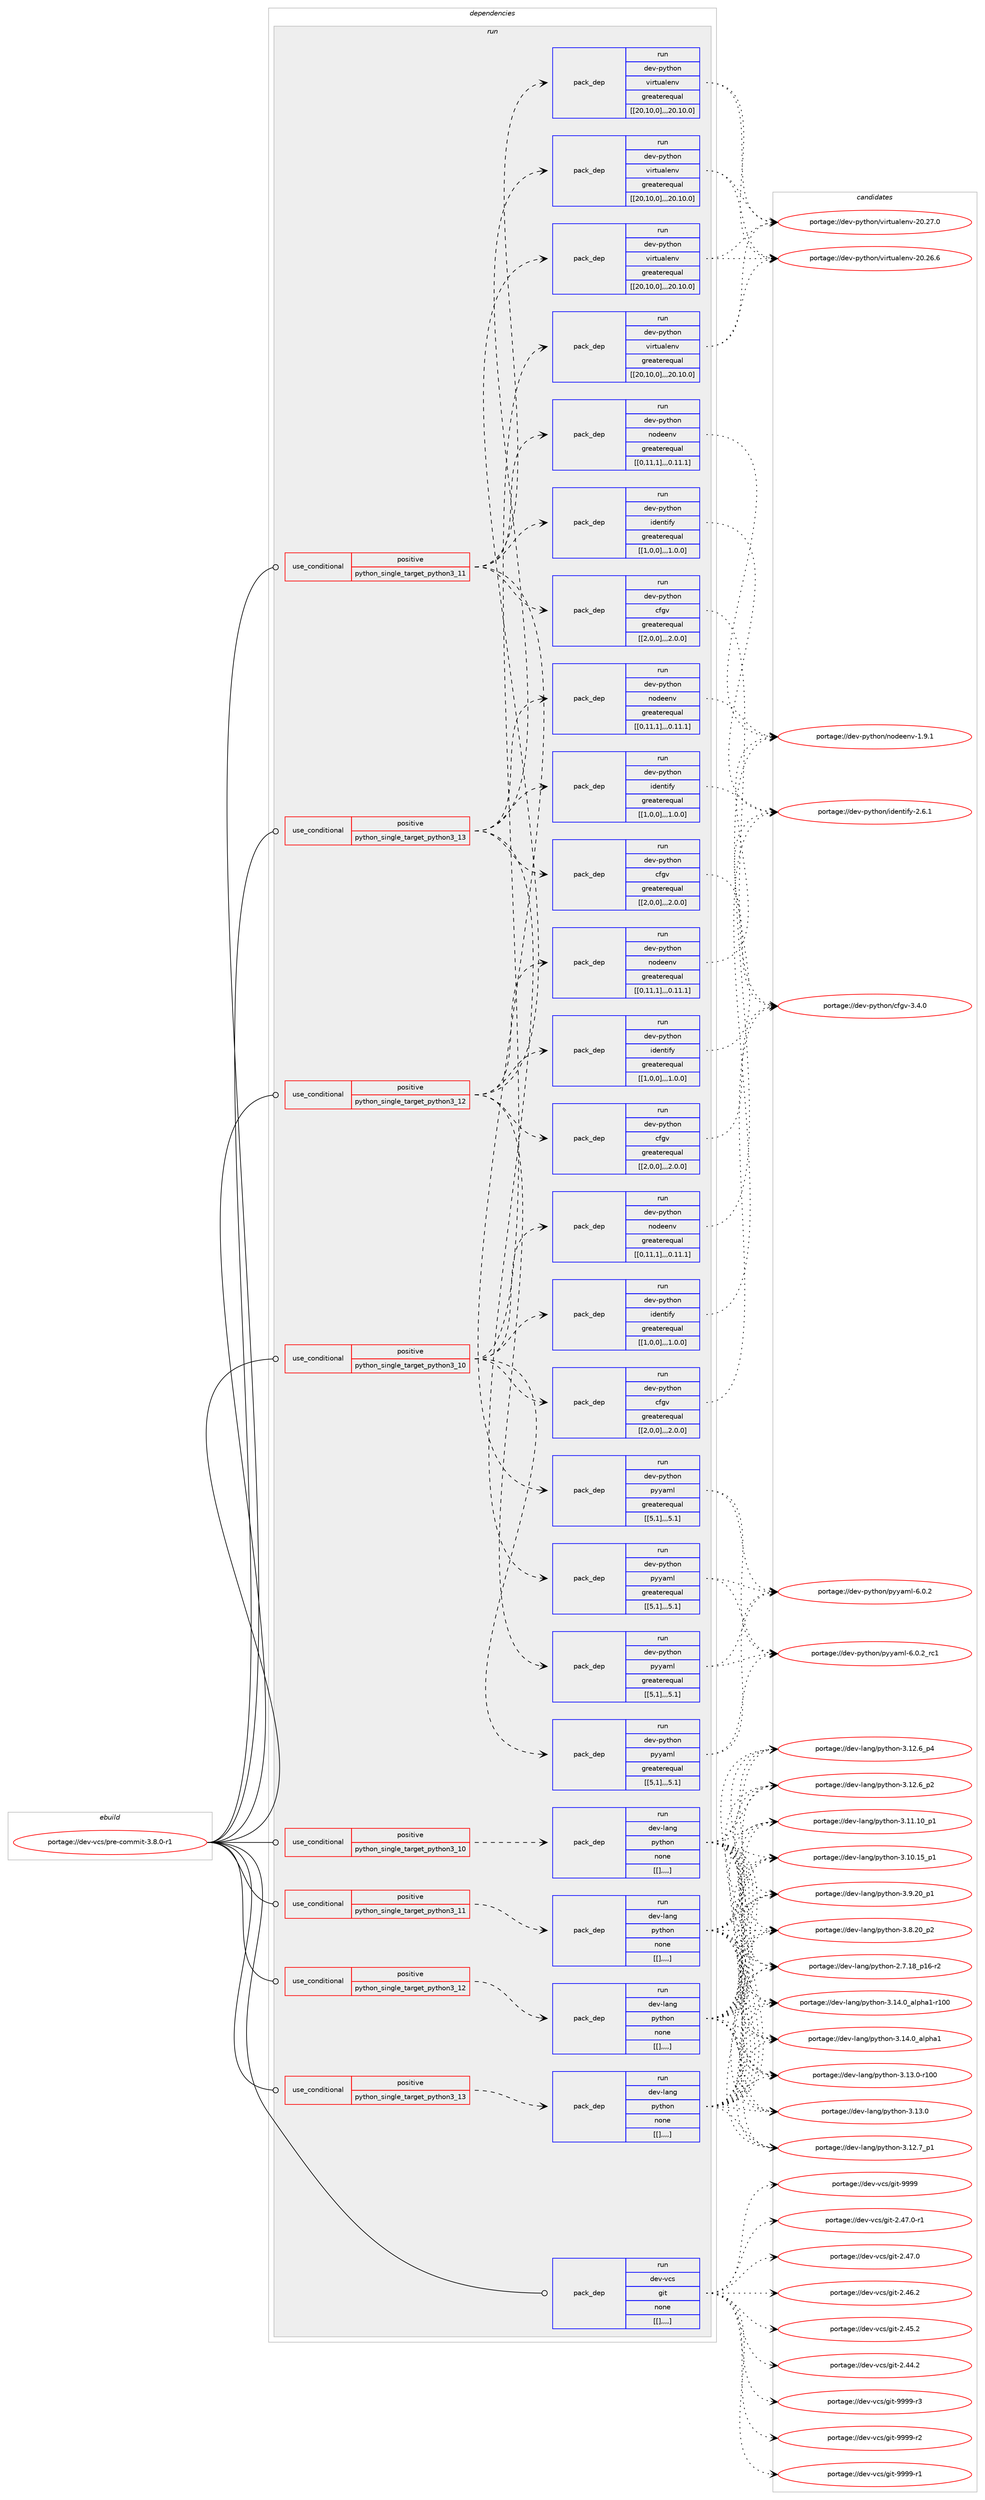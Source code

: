 digraph prolog {

# *************
# Graph options
# *************

newrank=true;
concentrate=true;
compound=true;
graph [rankdir=LR,fontname=Helvetica,fontsize=10,ranksep=1.5];#, ranksep=2.5, nodesep=0.2];
edge  [arrowhead=vee];
node  [fontname=Helvetica,fontsize=10];

# **********
# The ebuild
# **********

subgraph cluster_leftcol {
color=gray;
label=<<i>ebuild</i>>;
id [label="portage://dev-vcs/pre-commit-3.8.0-r1", color=red, width=4, href="../dev-vcs/pre-commit-3.8.0-r1.svg"];
}

# ****************
# The dependencies
# ****************

subgraph cluster_midcol {
color=gray;
label=<<i>dependencies</i>>;
subgraph cluster_compile {
fillcolor="#eeeeee";
style=filled;
label=<<i>compile</i>>;
}
subgraph cluster_compileandrun {
fillcolor="#eeeeee";
style=filled;
label=<<i>compile and run</i>>;
}
subgraph cluster_run {
fillcolor="#eeeeee";
style=filled;
label=<<i>run</i>>;
subgraph cond67182 {
dependency234071 [label=<<TABLE BORDER="0" CELLBORDER="1" CELLSPACING="0" CELLPADDING="4"><TR><TD ROWSPAN="3" CELLPADDING="10">use_conditional</TD></TR><TR><TD>positive</TD></TR><TR><TD>python_single_target_python3_10</TD></TR></TABLE>>, shape=none, color=red];
subgraph pack165379 {
dependency234127 [label=<<TABLE BORDER="0" CELLBORDER="1" CELLSPACING="0" CELLPADDING="4" WIDTH="220"><TR><TD ROWSPAN="6" CELLPADDING="30">pack_dep</TD></TR><TR><TD WIDTH="110">run</TD></TR><TR><TD>dev-lang</TD></TR><TR><TD>python</TD></TR><TR><TD>none</TD></TR><TR><TD>[[],,,,]</TD></TR></TABLE>>, shape=none, color=blue];
}
dependency234071:e -> dependency234127:w [weight=20,style="dashed",arrowhead="vee"];
}
id:e -> dependency234071:w [weight=20,style="solid",arrowhead="odot"];
subgraph cond67213 {
dependency234187 [label=<<TABLE BORDER="0" CELLBORDER="1" CELLSPACING="0" CELLPADDING="4"><TR><TD ROWSPAN="3" CELLPADDING="10">use_conditional</TD></TR><TR><TD>positive</TD></TR><TR><TD>python_single_target_python3_10</TD></TR></TABLE>>, shape=none, color=red];
subgraph pack165435 {
dependency234237 [label=<<TABLE BORDER="0" CELLBORDER="1" CELLSPACING="0" CELLPADDING="4" WIDTH="220"><TR><TD ROWSPAN="6" CELLPADDING="30">pack_dep</TD></TR><TR><TD WIDTH="110">run</TD></TR><TR><TD>dev-python</TD></TR><TR><TD>cfgv</TD></TR><TR><TD>greaterequal</TD></TR><TR><TD>[[2,0,0],,,2.0.0]</TD></TR></TABLE>>, shape=none, color=blue];
}
dependency234187:e -> dependency234237:w [weight=20,style="dashed",arrowhead="vee"];
subgraph pack165461 {
dependency234299 [label=<<TABLE BORDER="0" CELLBORDER="1" CELLSPACING="0" CELLPADDING="4" WIDTH="220"><TR><TD ROWSPAN="6" CELLPADDING="30">pack_dep</TD></TR><TR><TD WIDTH="110">run</TD></TR><TR><TD>dev-python</TD></TR><TR><TD>identify</TD></TR><TR><TD>greaterequal</TD></TR><TR><TD>[[1,0,0],,,1.0.0]</TD></TR></TABLE>>, shape=none, color=blue];
}
dependency234187:e -> dependency234299:w [weight=20,style="dashed",arrowhead="vee"];
subgraph pack165500 {
dependency234323 [label=<<TABLE BORDER="0" CELLBORDER="1" CELLSPACING="0" CELLPADDING="4" WIDTH="220"><TR><TD ROWSPAN="6" CELLPADDING="30">pack_dep</TD></TR><TR><TD WIDTH="110">run</TD></TR><TR><TD>dev-python</TD></TR><TR><TD>nodeenv</TD></TR><TR><TD>greaterequal</TD></TR><TR><TD>[[0,11,1],,,0.11.1]</TD></TR></TABLE>>, shape=none, color=blue];
}
dependency234187:e -> dependency234323:w [weight=20,style="dashed",arrowhead="vee"];
subgraph pack165534 {
dependency234340 [label=<<TABLE BORDER="0" CELLBORDER="1" CELLSPACING="0" CELLPADDING="4" WIDTH="220"><TR><TD ROWSPAN="6" CELLPADDING="30">pack_dep</TD></TR><TR><TD WIDTH="110">run</TD></TR><TR><TD>dev-python</TD></TR><TR><TD>pyyaml</TD></TR><TR><TD>greaterequal</TD></TR><TR><TD>[[5,1],,,5.1]</TD></TR></TABLE>>, shape=none, color=blue];
}
dependency234187:e -> dependency234340:w [weight=20,style="dashed",arrowhead="vee"];
subgraph pack165548 {
dependency234401 [label=<<TABLE BORDER="0" CELLBORDER="1" CELLSPACING="0" CELLPADDING="4" WIDTH="220"><TR><TD ROWSPAN="6" CELLPADDING="30">pack_dep</TD></TR><TR><TD WIDTH="110">run</TD></TR><TR><TD>dev-python</TD></TR><TR><TD>virtualenv</TD></TR><TR><TD>greaterequal</TD></TR><TR><TD>[[20,10,0],,,20.10.0]</TD></TR></TABLE>>, shape=none, color=blue];
}
dependency234187:e -> dependency234401:w [weight=20,style="dashed",arrowhead="vee"];
}
id:e -> dependency234187:w [weight=20,style="solid",arrowhead="odot"];
subgraph cond67275 {
dependency234424 [label=<<TABLE BORDER="0" CELLBORDER="1" CELLSPACING="0" CELLPADDING="4"><TR><TD ROWSPAN="3" CELLPADDING="10">use_conditional</TD></TR><TR><TD>positive</TD></TR><TR><TD>python_single_target_python3_11</TD></TR></TABLE>>, shape=none, color=red];
subgraph pack165597 {
dependency234477 [label=<<TABLE BORDER="0" CELLBORDER="1" CELLSPACING="0" CELLPADDING="4" WIDTH="220"><TR><TD ROWSPAN="6" CELLPADDING="30">pack_dep</TD></TR><TR><TD WIDTH="110">run</TD></TR><TR><TD>dev-lang</TD></TR><TR><TD>python</TD></TR><TR><TD>none</TD></TR><TR><TD>[[],,,,]</TD></TR></TABLE>>, shape=none, color=blue];
}
dependency234424:e -> dependency234477:w [weight=20,style="dashed",arrowhead="vee"];
}
id:e -> dependency234424:w [weight=20,style="solid",arrowhead="odot"];
subgraph cond67305 {
dependency234534 [label=<<TABLE BORDER="0" CELLBORDER="1" CELLSPACING="0" CELLPADDING="4"><TR><TD ROWSPAN="3" CELLPADDING="10">use_conditional</TD></TR><TR><TD>positive</TD></TR><TR><TD>python_single_target_python3_11</TD></TR></TABLE>>, shape=none, color=red];
subgraph pack165701 {
dependency234586 [label=<<TABLE BORDER="0" CELLBORDER="1" CELLSPACING="0" CELLPADDING="4" WIDTH="220"><TR><TD ROWSPAN="6" CELLPADDING="30">pack_dep</TD></TR><TR><TD WIDTH="110">run</TD></TR><TR><TD>dev-python</TD></TR><TR><TD>cfgv</TD></TR><TR><TD>greaterequal</TD></TR><TR><TD>[[2,0,0],,,2.0.0]</TD></TR></TABLE>>, shape=none, color=blue];
}
dependency234534:e -> dependency234586:w [weight=20,style="dashed",arrowhead="vee"];
subgraph pack165711 {
dependency234589 [label=<<TABLE BORDER="0" CELLBORDER="1" CELLSPACING="0" CELLPADDING="4" WIDTH="220"><TR><TD ROWSPAN="6" CELLPADDING="30">pack_dep</TD></TR><TR><TD WIDTH="110">run</TD></TR><TR><TD>dev-python</TD></TR><TR><TD>identify</TD></TR><TR><TD>greaterequal</TD></TR><TR><TD>[[1,0,0],,,1.0.0]</TD></TR></TABLE>>, shape=none, color=blue];
}
dependency234534:e -> dependency234589:w [weight=20,style="dashed",arrowhead="vee"];
subgraph pack165728 {
dependency234610 [label=<<TABLE BORDER="0" CELLBORDER="1" CELLSPACING="0" CELLPADDING="4" WIDTH="220"><TR><TD ROWSPAN="6" CELLPADDING="30">pack_dep</TD></TR><TR><TD WIDTH="110">run</TD></TR><TR><TD>dev-python</TD></TR><TR><TD>nodeenv</TD></TR><TR><TD>greaterequal</TD></TR><TR><TD>[[0,11,1],,,0.11.1]</TD></TR></TABLE>>, shape=none, color=blue];
}
dependency234534:e -> dependency234610:w [weight=20,style="dashed",arrowhead="vee"];
subgraph pack165731 {
dependency234639 [label=<<TABLE BORDER="0" CELLBORDER="1" CELLSPACING="0" CELLPADDING="4" WIDTH="220"><TR><TD ROWSPAN="6" CELLPADDING="30">pack_dep</TD></TR><TR><TD WIDTH="110">run</TD></TR><TR><TD>dev-python</TD></TR><TR><TD>pyyaml</TD></TR><TR><TD>greaterequal</TD></TR><TR><TD>[[5,1],,,5.1]</TD></TR></TABLE>>, shape=none, color=blue];
}
dependency234534:e -> dependency234639:w [weight=20,style="dashed",arrowhead="vee"];
subgraph pack165769 {
dependency234682 [label=<<TABLE BORDER="0" CELLBORDER="1" CELLSPACING="0" CELLPADDING="4" WIDTH="220"><TR><TD ROWSPAN="6" CELLPADDING="30">pack_dep</TD></TR><TR><TD WIDTH="110">run</TD></TR><TR><TD>dev-python</TD></TR><TR><TD>virtualenv</TD></TR><TR><TD>greaterequal</TD></TR><TR><TD>[[20,10,0],,,20.10.0]</TD></TR></TABLE>>, shape=none, color=blue];
}
dependency234534:e -> dependency234682:w [weight=20,style="dashed",arrowhead="vee"];
}
id:e -> dependency234534:w [weight=20,style="solid",arrowhead="odot"];
subgraph cond67342 {
dependency234685 [label=<<TABLE BORDER="0" CELLBORDER="1" CELLSPACING="0" CELLPADDING="4"><TR><TD ROWSPAN="3" CELLPADDING="10">use_conditional</TD></TR><TR><TD>positive</TD></TR><TR><TD>python_single_target_python3_12</TD></TR></TABLE>>, shape=none, color=red];
subgraph pack165791 {
dependency234719 [label=<<TABLE BORDER="0" CELLBORDER="1" CELLSPACING="0" CELLPADDING="4" WIDTH="220"><TR><TD ROWSPAN="6" CELLPADDING="30">pack_dep</TD></TR><TR><TD WIDTH="110">run</TD></TR><TR><TD>dev-lang</TD></TR><TR><TD>python</TD></TR><TR><TD>none</TD></TR><TR><TD>[[],,,,]</TD></TR></TABLE>>, shape=none, color=blue];
}
dependency234685:e -> dependency234719:w [weight=20,style="dashed",arrowhead="vee"];
}
id:e -> dependency234685:w [weight=20,style="solid",arrowhead="odot"];
subgraph cond67354 {
dependency234750 [label=<<TABLE BORDER="0" CELLBORDER="1" CELLSPACING="0" CELLPADDING="4"><TR><TD ROWSPAN="3" CELLPADDING="10">use_conditional</TD></TR><TR><TD>positive</TD></TR><TR><TD>python_single_target_python3_12</TD></TR></TABLE>>, shape=none, color=red];
subgraph pack165837 {
dependency234752 [label=<<TABLE BORDER="0" CELLBORDER="1" CELLSPACING="0" CELLPADDING="4" WIDTH="220"><TR><TD ROWSPAN="6" CELLPADDING="30">pack_dep</TD></TR><TR><TD WIDTH="110">run</TD></TR><TR><TD>dev-python</TD></TR><TR><TD>cfgv</TD></TR><TR><TD>greaterequal</TD></TR><TR><TD>[[2,0,0],,,2.0.0]</TD></TR></TABLE>>, shape=none, color=blue];
}
dependency234750:e -> dependency234752:w [weight=20,style="dashed",arrowhead="vee"];
subgraph pack165840 {
dependency234771 [label=<<TABLE BORDER="0" CELLBORDER="1" CELLSPACING="0" CELLPADDING="4" WIDTH="220"><TR><TD ROWSPAN="6" CELLPADDING="30">pack_dep</TD></TR><TR><TD WIDTH="110">run</TD></TR><TR><TD>dev-python</TD></TR><TR><TD>identify</TD></TR><TR><TD>greaterequal</TD></TR><TR><TD>[[1,0,0],,,1.0.0]</TD></TR></TABLE>>, shape=none, color=blue];
}
dependency234750:e -> dependency234771:w [weight=20,style="dashed",arrowhead="vee"];
subgraph pack165857 {
dependency234792 [label=<<TABLE BORDER="0" CELLBORDER="1" CELLSPACING="0" CELLPADDING="4" WIDTH="220"><TR><TD ROWSPAN="6" CELLPADDING="30">pack_dep</TD></TR><TR><TD WIDTH="110">run</TD></TR><TR><TD>dev-python</TD></TR><TR><TD>nodeenv</TD></TR><TR><TD>greaterequal</TD></TR><TR><TD>[[0,11,1],,,0.11.1]</TD></TR></TABLE>>, shape=none, color=blue];
}
dependency234750:e -> dependency234792:w [weight=20,style="dashed",arrowhead="vee"];
subgraph pack165867 {
dependency234845 [label=<<TABLE BORDER="0" CELLBORDER="1" CELLSPACING="0" CELLPADDING="4" WIDTH="220"><TR><TD ROWSPAN="6" CELLPADDING="30">pack_dep</TD></TR><TR><TD WIDTH="110">run</TD></TR><TR><TD>dev-python</TD></TR><TR><TD>pyyaml</TD></TR><TR><TD>greaterequal</TD></TR><TR><TD>[[5,1],,,5.1]</TD></TR></TABLE>>, shape=none, color=blue];
}
dependency234750:e -> dependency234845:w [weight=20,style="dashed",arrowhead="vee"];
subgraph pack165918 {
dependency234850 [label=<<TABLE BORDER="0" CELLBORDER="1" CELLSPACING="0" CELLPADDING="4" WIDTH="220"><TR><TD ROWSPAN="6" CELLPADDING="30">pack_dep</TD></TR><TR><TD WIDTH="110">run</TD></TR><TR><TD>dev-python</TD></TR><TR><TD>virtualenv</TD></TR><TR><TD>greaterequal</TD></TR><TR><TD>[[20,10,0],,,20.10.0]</TD></TR></TABLE>>, shape=none, color=blue];
}
dependency234750:e -> dependency234850:w [weight=20,style="dashed",arrowhead="vee"];
}
id:e -> dependency234750:w [weight=20,style="solid",arrowhead="odot"];
subgraph cond67379 {
dependency234907 [label=<<TABLE BORDER="0" CELLBORDER="1" CELLSPACING="0" CELLPADDING="4"><TR><TD ROWSPAN="3" CELLPADDING="10">use_conditional</TD></TR><TR><TD>positive</TD></TR><TR><TD>python_single_target_python3_13</TD></TR></TABLE>>, shape=none, color=red];
subgraph pack165967 {
dependency234928 [label=<<TABLE BORDER="0" CELLBORDER="1" CELLSPACING="0" CELLPADDING="4" WIDTH="220"><TR><TD ROWSPAN="6" CELLPADDING="30">pack_dep</TD></TR><TR><TD WIDTH="110">run</TD></TR><TR><TD>dev-lang</TD></TR><TR><TD>python</TD></TR><TR><TD>none</TD></TR><TR><TD>[[],,,,]</TD></TR></TABLE>>, shape=none, color=blue];
}
dependency234907:e -> dependency234928:w [weight=20,style="dashed",arrowhead="vee"];
}
id:e -> dependency234907:w [weight=20,style="solid",arrowhead="odot"];
subgraph cond67402 {
dependency234976 [label=<<TABLE BORDER="0" CELLBORDER="1" CELLSPACING="0" CELLPADDING="4"><TR><TD ROWSPAN="3" CELLPADDING="10">use_conditional</TD></TR><TR><TD>positive</TD></TR><TR><TD>python_single_target_python3_13</TD></TR></TABLE>>, shape=none, color=red];
subgraph pack166035 {
dependency235000 [label=<<TABLE BORDER="0" CELLBORDER="1" CELLSPACING="0" CELLPADDING="4" WIDTH="220"><TR><TD ROWSPAN="6" CELLPADDING="30">pack_dep</TD></TR><TR><TD WIDTH="110">run</TD></TR><TR><TD>dev-python</TD></TR><TR><TD>cfgv</TD></TR><TR><TD>greaterequal</TD></TR><TR><TD>[[2,0,0],,,2.0.0]</TD></TR></TABLE>>, shape=none, color=blue];
}
dependency234976:e -> dependency235000:w [weight=20,style="dashed",arrowhead="vee"];
subgraph pack166046 {
dependency235071 [label=<<TABLE BORDER="0" CELLBORDER="1" CELLSPACING="0" CELLPADDING="4" WIDTH="220"><TR><TD ROWSPAN="6" CELLPADDING="30">pack_dep</TD></TR><TR><TD WIDTH="110">run</TD></TR><TR><TD>dev-python</TD></TR><TR><TD>identify</TD></TR><TR><TD>greaterequal</TD></TR><TR><TD>[[1,0,0],,,1.0.0]</TD></TR></TABLE>>, shape=none, color=blue];
}
dependency234976:e -> dependency235071:w [weight=20,style="dashed",arrowhead="vee"];
subgraph pack166108 {
dependency235080 [label=<<TABLE BORDER="0" CELLBORDER="1" CELLSPACING="0" CELLPADDING="4" WIDTH="220"><TR><TD ROWSPAN="6" CELLPADDING="30">pack_dep</TD></TR><TR><TD WIDTH="110">run</TD></TR><TR><TD>dev-python</TD></TR><TR><TD>nodeenv</TD></TR><TR><TD>greaterequal</TD></TR><TR><TD>[[0,11,1],,,0.11.1]</TD></TR></TABLE>>, shape=none, color=blue];
}
dependency234976:e -> dependency235080:w [weight=20,style="dashed",arrowhead="vee"];
subgraph pack166125 {
dependency235132 [label=<<TABLE BORDER="0" CELLBORDER="1" CELLSPACING="0" CELLPADDING="4" WIDTH="220"><TR><TD ROWSPAN="6" CELLPADDING="30">pack_dep</TD></TR><TR><TD WIDTH="110">run</TD></TR><TR><TD>dev-python</TD></TR><TR><TD>pyyaml</TD></TR><TR><TD>greaterequal</TD></TR><TR><TD>[[5,1],,,5.1]</TD></TR></TABLE>>, shape=none, color=blue];
}
dependency234976:e -> dependency235132:w [weight=20,style="dashed",arrowhead="vee"];
subgraph pack166164 {
dependency235157 [label=<<TABLE BORDER="0" CELLBORDER="1" CELLSPACING="0" CELLPADDING="4" WIDTH="220"><TR><TD ROWSPAN="6" CELLPADDING="30">pack_dep</TD></TR><TR><TD WIDTH="110">run</TD></TR><TR><TD>dev-python</TD></TR><TR><TD>virtualenv</TD></TR><TR><TD>greaterequal</TD></TR><TR><TD>[[20,10,0],,,20.10.0]</TD></TR></TABLE>>, shape=none, color=blue];
}
dependency234976:e -> dependency235157:w [weight=20,style="dashed",arrowhead="vee"];
}
id:e -> dependency234976:w [weight=20,style="solid",arrowhead="odot"];
subgraph pack166195 {
dependency235236 [label=<<TABLE BORDER="0" CELLBORDER="1" CELLSPACING="0" CELLPADDING="4" WIDTH="220"><TR><TD ROWSPAN="6" CELLPADDING="30">pack_dep</TD></TR><TR><TD WIDTH="110">run</TD></TR><TR><TD>dev-vcs</TD></TR><TR><TD>git</TD></TR><TR><TD>none</TD></TR><TR><TD>[[],,,,]</TD></TR></TABLE>>, shape=none, color=blue];
}
id:e -> dependency235236:w [weight=20,style="solid",arrowhead="odot"];
}
}

# **************
# The candidates
# **************

subgraph cluster_choices {
rank=same;
color=gray;
label=<<i>candidates</i>>;

subgraph choice165468 {
color=black;
nodesep=1;
choice100101118451089711010347112121116104111110455146495246489597108112104974945114494848 [label="portage://dev-lang/python-3.14.0_alpha1-r100", color=red, width=4,href="../dev-lang/python-3.14.0_alpha1-r100.svg"];
choice1001011184510897110103471121211161041111104551464952464895971081121049749 [label="portage://dev-lang/python-3.14.0_alpha1", color=red, width=4,href="../dev-lang/python-3.14.0_alpha1.svg"];
choice1001011184510897110103471121211161041111104551464951464845114494848 [label="portage://dev-lang/python-3.13.0-r100", color=red, width=4,href="../dev-lang/python-3.13.0-r100.svg"];
choice10010111845108971101034711212111610411111045514649514648 [label="portage://dev-lang/python-3.13.0", color=red, width=4,href="../dev-lang/python-3.13.0.svg"];
choice100101118451089711010347112121116104111110455146495046559511249 [label="portage://dev-lang/python-3.12.7_p1", color=red, width=4,href="../dev-lang/python-3.12.7_p1.svg"];
choice100101118451089711010347112121116104111110455146495046549511252 [label="portage://dev-lang/python-3.12.6_p4", color=red, width=4,href="../dev-lang/python-3.12.6_p4.svg"];
choice100101118451089711010347112121116104111110455146495046549511250 [label="portage://dev-lang/python-3.12.6_p2", color=red, width=4,href="../dev-lang/python-3.12.6_p2.svg"];
choice10010111845108971101034711212111610411111045514649494649489511249 [label="portage://dev-lang/python-3.11.10_p1", color=red, width=4,href="../dev-lang/python-3.11.10_p1.svg"];
choice10010111845108971101034711212111610411111045514649484649539511249 [label="portage://dev-lang/python-3.10.15_p1", color=red, width=4,href="../dev-lang/python-3.10.15_p1.svg"];
choice100101118451089711010347112121116104111110455146574650489511249 [label="portage://dev-lang/python-3.9.20_p1", color=red, width=4,href="../dev-lang/python-3.9.20_p1.svg"];
choice100101118451089711010347112121116104111110455146564650489511250 [label="portage://dev-lang/python-3.8.20_p2", color=red, width=4,href="../dev-lang/python-3.8.20_p2.svg"];
choice100101118451089711010347112121116104111110455046554649569511249544511450 [label="portage://dev-lang/python-2.7.18_p16-r2", color=red, width=4,href="../dev-lang/python-2.7.18_p16-r2.svg"];
dependency234127:e -> choice100101118451089711010347112121116104111110455146495246489597108112104974945114494848:w [style=dotted,weight="100"];
dependency234127:e -> choice1001011184510897110103471121211161041111104551464952464895971081121049749:w [style=dotted,weight="100"];
dependency234127:e -> choice1001011184510897110103471121211161041111104551464951464845114494848:w [style=dotted,weight="100"];
dependency234127:e -> choice10010111845108971101034711212111610411111045514649514648:w [style=dotted,weight="100"];
dependency234127:e -> choice100101118451089711010347112121116104111110455146495046559511249:w [style=dotted,weight="100"];
dependency234127:e -> choice100101118451089711010347112121116104111110455146495046549511252:w [style=dotted,weight="100"];
dependency234127:e -> choice100101118451089711010347112121116104111110455146495046549511250:w [style=dotted,weight="100"];
dependency234127:e -> choice10010111845108971101034711212111610411111045514649494649489511249:w [style=dotted,weight="100"];
dependency234127:e -> choice10010111845108971101034711212111610411111045514649484649539511249:w [style=dotted,weight="100"];
dependency234127:e -> choice100101118451089711010347112121116104111110455146574650489511249:w [style=dotted,weight="100"];
dependency234127:e -> choice100101118451089711010347112121116104111110455146564650489511250:w [style=dotted,weight="100"];
dependency234127:e -> choice100101118451089711010347112121116104111110455046554649569511249544511450:w [style=dotted,weight="100"];
}
subgraph choice165480 {
color=black;
nodesep=1;
choice100101118451121211161041111104799102103118455146524648 [label="portage://dev-python/cfgv-3.4.0", color=red, width=4,href="../dev-python/cfgv-3.4.0.svg"];
dependency234237:e -> choice100101118451121211161041111104799102103118455146524648:w [style=dotted,weight="100"];
}
subgraph choice165506 {
color=black;
nodesep=1;
choice1001011184511212111610411111047105100101110116105102121455046544649 [label="portage://dev-python/identify-2.6.1", color=red, width=4,href="../dev-python/identify-2.6.1.svg"];
dependency234299:e -> choice1001011184511212111610411111047105100101110116105102121455046544649:w [style=dotted,weight="100"];
}
subgraph choice165507 {
color=black;
nodesep=1;
choice1001011184511212111610411111047110111100101101110118454946574649 [label="portage://dev-python/nodeenv-1.9.1", color=red, width=4,href="../dev-python/nodeenv-1.9.1.svg"];
dependency234323:e -> choice1001011184511212111610411111047110111100101101110118454946574649:w [style=dotted,weight="100"];
}
subgraph choice165531 {
color=black;
nodesep=1;
choice100101118451121211161041111104711212112197109108455446484650951149949 [label="portage://dev-python/pyyaml-6.0.2_rc1", color=red, width=4,href="../dev-python/pyyaml-6.0.2_rc1.svg"];
choice100101118451121211161041111104711212112197109108455446484650 [label="portage://dev-python/pyyaml-6.0.2", color=red, width=4,href="../dev-python/pyyaml-6.0.2.svg"];
dependency234340:e -> choice100101118451121211161041111104711212112197109108455446484650951149949:w [style=dotted,weight="100"];
dependency234340:e -> choice100101118451121211161041111104711212112197109108455446484650:w [style=dotted,weight="100"];
}
subgraph choice165540 {
color=black;
nodesep=1;
choice1001011184511212111610411111047118105114116117971081011101184550484650554648 [label="portage://dev-python/virtualenv-20.27.0", color=red, width=4,href="../dev-python/virtualenv-20.27.0.svg"];
choice1001011184511212111610411111047118105114116117971081011101184550484650544654 [label="portage://dev-python/virtualenv-20.26.6", color=red, width=4,href="../dev-python/virtualenv-20.26.6.svg"];
dependency234401:e -> choice1001011184511212111610411111047118105114116117971081011101184550484650554648:w [style=dotted,weight="100"];
dependency234401:e -> choice1001011184511212111610411111047118105114116117971081011101184550484650544654:w [style=dotted,weight="100"];
}
subgraph choice165541 {
color=black;
nodesep=1;
choice100101118451089711010347112121116104111110455146495246489597108112104974945114494848 [label="portage://dev-lang/python-3.14.0_alpha1-r100", color=red, width=4,href="../dev-lang/python-3.14.0_alpha1-r100.svg"];
choice1001011184510897110103471121211161041111104551464952464895971081121049749 [label="portage://dev-lang/python-3.14.0_alpha1", color=red, width=4,href="../dev-lang/python-3.14.0_alpha1.svg"];
choice1001011184510897110103471121211161041111104551464951464845114494848 [label="portage://dev-lang/python-3.13.0-r100", color=red, width=4,href="../dev-lang/python-3.13.0-r100.svg"];
choice10010111845108971101034711212111610411111045514649514648 [label="portage://dev-lang/python-3.13.0", color=red, width=4,href="../dev-lang/python-3.13.0.svg"];
choice100101118451089711010347112121116104111110455146495046559511249 [label="portage://dev-lang/python-3.12.7_p1", color=red, width=4,href="../dev-lang/python-3.12.7_p1.svg"];
choice100101118451089711010347112121116104111110455146495046549511252 [label="portage://dev-lang/python-3.12.6_p4", color=red, width=4,href="../dev-lang/python-3.12.6_p4.svg"];
choice100101118451089711010347112121116104111110455146495046549511250 [label="portage://dev-lang/python-3.12.6_p2", color=red, width=4,href="../dev-lang/python-3.12.6_p2.svg"];
choice10010111845108971101034711212111610411111045514649494649489511249 [label="portage://dev-lang/python-3.11.10_p1", color=red, width=4,href="../dev-lang/python-3.11.10_p1.svg"];
choice10010111845108971101034711212111610411111045514649484649539511249 [label="portage://dev-lang/python-3.10.15_p1", color=red, width=4,href="../dev-lang/python-3.10.15_p1.svg"];
choice100101118451089711010347112121116104111110455146574650489511249 [label="portage://dev-lang/python-3.9.20_p1", color=red, width=4,href="../dev-lang/python-3.9.20_p1.svg"];
choice100101118451089711010347112121116104111110455146564650489511250 [label="portage://dev-lang/python-3.8.20_p2", color=red, width=4,href="../dev-lang/python-3.8.20_p2.svg"];
choice100101118451089711010347112121116104111110455046554649569511249544511450 [label="portage://dev-lang/python-2.7.18_p16-r2", color=red, width=4,href="../dev-lang/python-2.7.18_p16-r2.svg"];
dependency234477:e -> choice100101118451089711010347112121116104111110455146495246489597108112104974945114494848:w [style=dotted,weight="100"];
dependency234477:e -> choice1001011184510897110103471121211161041111104551464952464895971081121049749:w [style=dotted,weight="100"];
dependency234477:e -> choice1001011184510897110103471121211161041111104551464951464845114494848:w [style=dotted,weight="100"];
dependency234477:e -> choice10010111845108971101034711212111610411111045514649514648:w [style=dotted,weight="100"];
dependency234477:e -> choice100101118451089711010347112121116104111110455146495046559511249:w [style=dotted,weight="100"];
dependency234477:e -> choice100101118451089711010347112121116104111110455146495046549511252:w [style=dotted,weight="100"];
dependency234477:e -> choice100101118451089711010347112121116104111110455146495046549511250:w [style=dotted,weight="100"];
dependency234477:e -> choice10010111845108971101034711212111610411111045514649494649489511249:w [style=dotted,weight="100"];
dependency234477:e -> choice10010111845108971101034711212111610411111045514649484649539511249:w [style=dotted,weight="100"];
dependency234477:e -> choice100101118451089711010347112121116104111110455146574650489511249:w [style=dotted,weight="100"];
dependency234477:e -> choice100101118451089711010347112121116104111110455146564650489511250:w [style=dotted,weight="100"];
dependency234477:e -> choice100101118451089711010347112121116104111110455046554649569511249544511450:w [style=dotted,weight="100"];
}
subgraph choice165569 {
color=black;
nodesep=1;
choice100101118451121211161041111104799102103118455146524648 [label="portage://dev-python/cfgv-3.4.0", color=red, width=4,href="../dev-python/cfgv-3.4.0.svg"];
dependency234586:e -> choice100101118451121211161041111104799102103118455146524648:w [style=dotted,weight="100"];
}
subgraph choice165571 {
color=black;
nodesep=1;
choice1001011184511212111610411111047105100101110116105102121455046544649 [label="portage://dev-python/identify-2.6.1", color=red, width=4,href="../dev-python/identify-2.6.1.svg"];
dependency234589:e -> choice1001011184511212111610411111047105100101110116105102121455046544649:w [style=dotted,weight="100"];
}
subgraph choice165578 {
color=black;
nodesep=1;
choice1001011184511212111610411111047110111100101101110118454946574649 [label="portage://dev-python/nodeenv-1.9.1", color=red, width=4,href="../dev-python/nodeenv-1.9.1.svg"];
dependency234610:e -> choice1001011184511212111610411111047110111100101101110118454946574649:w [style=dotted,weight="100"];
}
subgraph choice165613 {
color=black;
nodesep=1;
choice100101118451121211161041111104711212112197109108455446484650951149949 [label="portage://dev-python/pyyaml-6.0.2_rc1", color=red, width=4,href="../dev-python/pyyaml-6.0.2_rc1.svg"];
choice100101118451121211161041111104711212112197109108455446484650 [label="portage://dev-python/pyyaml-6.0.2", color=red, width=4,href="../dev-python/pyyaml-6.0.2.svg"];
dependency234639:e -> choice100101118451121211161041111104711212112197109108455446484650951149949:w [style=dotted,weight="100"];
dependency234639:e -> choice100101118451121211161041111104711212112197109108455446484650:w [style=dotted,weight="100"];
}
subgraph choice165618 {
color=black;
nodesep=1;
choice1001011184511212111610411111047118105114116117971081011101184550484650554648 [label="portage://dev-python/virtualenv-20.27.0", color=red, width=4,href="../dev-python/virtualenv-20.27.0.svg"];
choice1001011184511212111610411111047118105114116117971081011101184550484650544654 [label="portage://dev-python/virtualenv-20.26.6", color=red, width=4,href="../dev-python/virtualenv-20.26.6.svg"];
dependency234682:e -> choice1001011184511212111610411111047118105114116117971081011101184550484650554648:w [style=dotted,weight="100"];
dependency234682:e -> choice1001011184511212111610411111047118105114116117971081011101184550484650544654:w [style=dotted,weight="100"];
}
subgraph choice165620 {
color=black;
nodesep=1;
choice100101118451089711010347112121116104111110455146495246489597108112104974945114494848 [label="portage://dev-lang/python-3.14.0_alpha1-r100", color=red, width=4,href="../dev-lang/python-3.14.0_alpha1-r100.svg"];
choice1001011184510897110103471121211161041111104551464952464895971081121049749 [label="portage://dev-lang/python-3.14.0_alpha1", color=red, width=4,href="../dev-lang/python-3.14.0_alpha1.svg"];
choice1001011184510897110103471121211161041111104551464951464845114494848 [label="portage://dev-lang/python-3.13.0-r100", color=red, width=4,href="../dev-lang/python-3.13.0-r100.svg"];
choice10010111845108971101034711212111610411111045514649514648 [label="portage://dev-lang/python-3.13.0", color=red, width=4,href="../dev-lang/python-3.13.0.svg"];
choice100101118451089711010347112121116104111110455146495046559511249 [label="portage://dev-lang/python-3.12.7_p1", color=red, width=4,href="../dev-lang/python-3.12.7_p1.svg"];
choice100101118451089711010347112121116104111110455146495046549511252 [label="portage://dev-lang/python-3.12.6_p4", color=red, width=4,href="../dev-lang/python-3.12.6_p4.svg"];
choice100101118451089711010347112121116104111110455146495046549511250 [label="portage://dev-lang/python-3.12.6_p2", color=red, width=4,href="../dev-lang/python-3.12.6_p2.svg"];
choice10010111845108971101034711212111610411111045514649494649489511249 [label="portage://dev-lang/python-3.11.10_p1", color=red, width=4,href="../dev-lang/python-3.11.10_p1.svg"];
choice10010111845108971101034711212111610411111045514649484649539511249 [label="portage://dev-lang/python-3.10.15_p1", color=red, width=4,href="../dev-lang/python-3.10.15_p1.svg"];
choice100101118451089711010347112121116104111110455146574650489511249 [label="portage://dev-lang/python-3.9.20_p1", color=red, width=4,href="../dev-lang/python-3.9.20_p1.svg"];
choice100101118451089711010347112121116104111110455146564650489511250 [label="portage://dev-lang/python-3.8.20_p2", color=red, width=4,href="../dev-lang/python-3.8.20_p2.svg"];
choice100101118451089711010347112121116104111110455046554649569511249544511450 [label="portage://dev-lang/python-2.7.18_p16-r2", color=red, width=4,href="../dev-lang/python-2.7.18_p16-r2.svg"];
dependency234719:e -> choice100101118451089711010347112121116104111110455146495246489597108112104974945114494848:w [style=dotted,weight="100"];
dependency234719:e -> choice1001011184510897110103471121211161041111104551464952464895971081121049749:w [style=dotted,weight="100"];
dependency234719:e -> choice1001011184510897110103471121211161041111104551464951464845114494848:w [style=dotted,weight="100"];
dependency234719:e -> choice10010111845108971101034711212111610411111045514649514648:w [style=dotted,weight="100"];
dependency234719:e -> choice100101118451089711010347112121116104111110455146495046559511249:w [style=dotted,weight="100"];
dependency234719:e -> choice100101118451089711010347112121116104111110455146495046549511252:w [style=dotted,weight="100"];
dependency234719:e -> choice100101118451089711010347112121116104111110455146495046549511250:w [style=dotted,weight="100"];
dependency234719:e -> choice10010111845108971101034711212111610411111045514649494649489511249:w [style=dotted,weight="100"];
dependency234719:e -> choice10010111845108971101034711212111610411111045514649484649539511249:w [style=dotted,weight="100"];
dependency234719:e -> choice100101118451089711010347112121116104111110455146574650489511249:w [style=dotted,weight="100"];
dependency234719:e -> choice100101118451089711010347112121116104111110455146564650489511250:w [style=dotted,weight="100"];
dependency234719:e -> choice100101118451089711010347112121116104111110455046554649569511249544511450:w [style=dotted,weight="100"];
}
subgraph choice165628 {
color=black;
nodesep=1;
choice100101118451121211161041111104799102103118455146524648 [label="portage://dev-python/cfgv-3.4.0", color=red, width=4,href="../dev-python/cfgv-3.4.0.svg"];
dependency234752:e -> choice100101118451121211161041111104799102103118455146524648:w [style=dotted,weight="100"];
}
subgraph choice165630 {
color=black;
nodesep=1;
choice1001011184511212111610411111047105100101110116105102121455046544649 [label="portage://dev-python/identify-2.6.1", color=red, width=4,href="../dev-python/identify-2.6.1.svg"];
dependency234771:e -> choice1001011184511212111610411111047105100101110116105102121455046544649:w [style=dotted,weight="100"];
}
subgraph choice165639 {
color=black;
nodesep=1;
choice1001011184511212111610411111047110111100101101110118454946574649 [label="portage://dev-python/nodeenv-1.9.1", color=red, width=4,href="../dev-python/nodeenv-1.9.1.svg"];
dependency234792:e -> choice1001011184511212111610411111047110111100101101110118454946574649:w [style=dotted,weight="100"];
}
subgraph choice165640 {
color=black;
nodesep=1;
choice100101118451121211161041111104711212112197109108455446484650951149949 [label="portage://dev-python/pyyaml-6.0.2_rc1", color=red, width=4,href="../dev-python/pyyaml-6.0.2_rc1.svg"];
choice100101118451121211161041111104711212112197109108455446484650 [label="portage://dev-python/pyyaml-6.0.2", color=red, width=4,href="../dev-python/pyyaml-6.0.2.svg"];
dependency234845:e -> choice100101118451121211161041111104711212112197109108455446484650951149949:w [style=dotted,weight="100"];
dependency234845:e -> choice100101118451121211161041111104711212112197109108455446484650:w [style=dotted,weight="100"];
}
subgraph choice165642 {
color=black;
nodesep=1;
choice1001011184511212111610411111047118105114116117971081011101184550484650554648 [label="portage://dev-python/virtualenv-20.27.0", color=red, width=4,href="../dev-python/virtualenv-20.27.0.svg"];
choice1001011184511212111610411111047118105114116117971081011101184550484650544654 [label="portage://dev-python/virtualenv-20.26.6", color=red, width=4,href="../dev-python/virtualenv-20.26.6.svg"];
dependency234850:e -> choice1001011184511212111610411111047118105114116117971081011101184550484650554648:w [style=dotted,weight="100"];
dependency234850:e -> choice1001011184511212111610411111047118105114116117971081011101184550484650544654:w [style=dotted,weight="100"];
}
subgraph choice165655 {
color=black;
nodesep=1;
choice100101118451089711010347112121116104111110455146495246489597108112104974945114494848 [label="portage://dev-lang/python-3.14.0_alpha1-r100", color=red, width=4,href="../dev-lang/python-3.14.0_alpha1-r100.svg"];
choice1001011184510897110103471121211161041111104551464952464895971081121049749 [label="portage://dev-lang/python-3.14.0_alpha1", color=red, width=4,href="../dev-lang/python-3.14.0_alpha1.svg"];
choice1001011184510897110103471121211161041111104551464951464845114494848 [label="portage://dev-lang/python-3.13.0-r100", color=red, width=4,href="../dev-lang/python-3.13.0-r100.svg"];
choice10010111845108971101034711212111610411111045514649514648 [label="portage://dev-lang/python-3.13.0", color=red, width=4,href="../dev-lang/python-3.13.0.svg"];
choice100101118451089711010347112121116104111110455146495046559511249 [label="portage://dev-lang/python-3.12.7_p1", color=red, width=4,href="../dev-lang/python-3.12.7_p1.svg"];
choice100101118451089711010347112121116104111110455146495046549511252 [label="portage://dev-lang/python-3.12.6_p4", color=red, width=4,href="../dev-lang/python-3.12.6_p4.svg"];
choice100101118451089711010347112121116104111110455146495046549511250 [label="portage://dev-lang/python-3.12.6_p2", color=red, width=4,href="../dev-lang/python-3.12.6_p2.svg"];
choice10010111845108971101034711212111610411111045514649494649489511249 [label="portage://dev-lang/python-3.11.10_p1", color=red, width=4,href="../dev-lang/python-3.11.10_p1.svg"];
choice10010111845108971101034711212111610411111045514649484649539511249 [label="portage://dev-lang/python-3.10.15_p1", color=red, width=4,href="../dev-lang/python-3.10.15_p1.svg"];
choice100101118451089711010347112121116104111110455146574650489511249 [label="portage://dev-lang/python-3.9.20_p1", color=red, width=4,href="../dev-lang/python-3.9.20_p1.svg"];
choice100101118451089711010347112121116104111110455146564650489511250 [label="portage://dev-lang/python-3.8.20_p2", color=red, width=4,href="../dev-lang/python-3.8.20_p2.svg"];
choice100101118451089711010347112121116104111110455046554649569511249544511450 [label="portage://dev-lang/python-2.7.18_p16-r2", color=red, width=4,href="../dev-lang/python-2.7.18_p16-r2.svg"];
dependency234928:e -> choice100101118451089711010347112121116104111110455146495246489597108112104974945114494848:w [style=dotted,weight="100"];
dependency234928:e -> choice1001011184510897110103471121211161041111104551464952464895971081121049749:w [style=dotted,weight="100"];
dependency234928:e -> choice1001011184510897110103471121211161041111104551464951464845114494848:w [style=dotted,weight="100"];
dependency234928:e -> choice10010111845108971101034711212111610411111045514649514648:w [style=dotted,weight="100"];
dependency234928:e -> choice100101118451089711010347112121116104111110455146495046559511249:w [style=dotted,weight="100"];
dependency234928:e -> choice100101118451089711010347112121116104111110455146495046549511252:w [style=dotted,weight="100"];
dependency234928:e -> choice100101118451089711010347112121116104111110455146495046549511250:w [style=dotted,weight="100"];
dependency234928:e -> choice10010111845108971101034711212111610411111045514649494649489511249:w [style=dotted,weight="100"];
dependency234928:e -> choice10010111845108971101034711212111610411111045514649484649539511249:w [style=dotted,weight="100"];
dependency234928:e -> choice100101118451089711010347112121116104111110455146574650489511249:w [style=dotted,weight="100"];
dependency234928:e -> choice100101118451089711010347112121116104111110455146564650489511250:w [style=dotted,weight="100"];
dependency234928:e -> choice100101118451089711010347112121116104111110455046554649569511249544511450:w [style=dotted,weight="100"];
}
subgraph choice165691 {
color=black;
nodesep=1;
choice100101118451121211161041111104799102103118455146524648 [label="portage://dev-python/cfgv-3.4.0", color=red, width=4,href="../dev-python/cfgv-3.4.0.svg"];
dependency235000:e -> choice100101118451121211161041111104799102103118455146524648:w [style=dotted,weight="100"];
}
subgraph choice165706 {
color=black;
nodesep=1;
choice1001011184511212111610411111047105100101110116105102121455046544649 [label="portage://dev-python/identify-2.6.1", color=red, width=4,href="../dev-python/identify-2.6.1.svg"];
dependency235071:e -> choice1001011184511212111610411111047105100101110116105102121455046544649:w [style=dotted,weight="100"];
}
subgraph choice165733 {
color=black;
nodesep=1;
choice1001011184511212111610411111047110111100101101110118454946574649 [label="portage://dev-python/nodeenv-1.9.1", color=red, width=4,href="../dev-python/nodeenv-1.9.1.svg"];
dependency235080:e -> choice1001011184511212111610411111047110111100101101110118454946574649:w [style=dotted,weight="100"];
}
subgraph choice165738 {
color=black;
nodesep=1;
choice100101118451121211161041111104711212112197109108455446484650951149949 [label="portage://dev-python/pyyaml-6.0.2_rc1", color=red, width=4,href="../dev-python/pyyaml-6.0.2_rc1.svg"];
choice100101118451121211161041111104711212112197109108455446484650 [label="portage://dev-python/pyyaml-6.0.2", color=red, width=4,href="../dev-python/pyyaml-6.0.2.svg"];
dependency235132:e -> choice100101118451121211161041111104711212112197109108455446484650951149949:w [style=dotted,weight="100"];
dependency235132:e -> choice100101118451121211161041111104711212112197109108455446484650:w [style=dotted,weight="100"];
}
subgraph choice165762 {
color=black;
nodesep=1;
choice1001011184511212111610411111047118105114116117971081011101184550484650554648 [label="portage://dev-python/virtualenv-20.27.0", color=red, width=4,href="../dev-python/virtualenv-20.27.0.svg"];
choice1001011184511212111610411111047118105114116117971081011101184550484650544654 [label="portage://dev-python/virtualenv-20.26.6", color=red, width=4,href="../dev-python/virtualenv-20.26.6.svg"];
dependency235157:e -> choice1001011184511212111610411111047118105114116117971081011101184550484650554648:w [style=dotted,weight="100"];
dependency235157:e -> choice1001011184511212111610411111047118105114116117971081011101184550484650544654:w [style=dotted,weight="100"];
}
subgraph choice165799 {
color=black;
nodesep=1;
choice10010111845118991154710310511645575757574511451 [label="portage://dev-vcs/git-9999-r3", color=red, width=4,href="../dev-vcs/git-9999-r3.svg"];
choice10010111845118991154710310511645575757574511450 [label="portage://dev-vcs/git-9999-r2", color=red, width=4,href="../dev-vcs/git-9999-r2.svg"];
choice10010111845118991154710310511645575757574511449 [label="portage://dev-vcs/git-9999-r1", color=red, width=4,href="../dev-vcs/git-9999-r1.svg"];
choice1001011184511899115471031051164557575757 [label="portage://dev-vcs/git-9999", color=red, width=4,href="../dev-vcs/git-9999.svg"];
choice100101118451189911547103105116455046525546484511449 [label="portage://dev-vcs/git-2.47.0-r1", color=red, width=4,href="../dev-vcs/git-2.47.0-r1.svg"];
choice10010111845118991154710310511645504652554648 [label="portage://dev-vcs/git-2.47.0", color=red, width=4,href="../dev-vcs/git-2.47.0.svg"];
choice10010111845118991154710310511645504652544650 [label="portage://dev-vcs/git-2.46.2", color=red, width=4,href="../dev-vcs/git-2.46.2.svg"];
choice10010111845118991154710310511645504652534650 [label="portage://dev-vcs/git-2.45.2", color=red, width=4,href="../dev-vcs/git-2.45.2.svg"];
choice10010111845118991154710310511645504652524650 [label="portage://dev-vcs/git-2.44.2", color=red, width=4,href="../dev-vcs/git-2.44.2.svg"];
dependency235236:e -> choice10010111845118991154710310511645575757574511451:w [style=dotted,weight="100"];
dependency235236:e -> choice10010111845118991154710310511645575757574511450:w [style=dotted,weight="100"];
dependency235236:e -> choice10010111845118991154710310511645575757574511449:w [style=dotted,weight="100"];
dependency235236:e -> choice1001011184511899115471031051164557575757:w [style=dotted,weight="100"];
dependency235236:e -> choice100101118451189911547103105116455046525546484511449:w [style=dotted,weight="100"];
dependency235236:e -> choice10010111845118991154710310511645504652554648:w [style=dotted,weight="100"];
dependency235236:e -> choice10010111845118991154710310511645504652544650:w [style=dotted,weight="100"];
dependency235236:e -> choice10010111845118991154710310511645504652534650:w [style=dotted,weight="100"];
dependency235236:e -> choice10010111845118991154710310511645504652524650:w [style=dotted,weight="100"];
}
}

}
